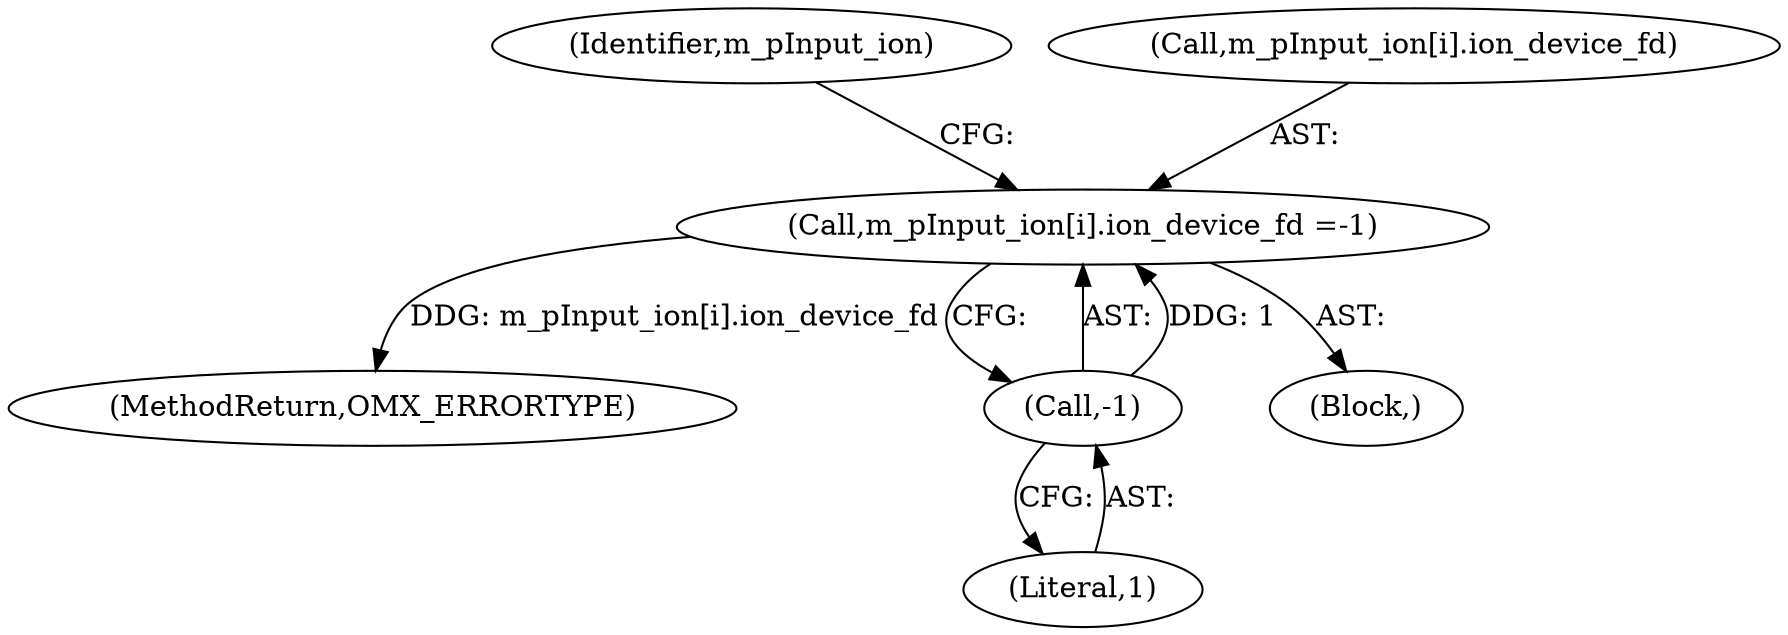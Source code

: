 digraph "0_Android_d575ecf607056d8e3328ef2eb56c52e98f81e87d@array" {
"1000240" [label="(Call,m_pInput_ion[i].ion_device_fd =-1)"];
"1000246" [label="(Call,-1)"];
"1000252" [label="(Identifier,m_pInput_ion)"];
"1000548" [label="(MethodReturn,OMX_ERRORTYPE)"];
"1000246" [label="(Call,-1)"];
"1000240" [label="(Call,m_pInput_ion[i].ion_device_fd =-1)"];
"1000231" [label="(Block,)"];
"1000247" [label="(Literal,1)"];
"1000241" [label="(Call,m_pInput_ion[i].ion_device_fd)"];
"1000240" -> "1000231"  [label="AST: "];
"1000240" -> "1000246"  [label="CFG: "];
"1000241" -> "1000240"  [label="AST: "];
"1000246" -> "1000240"  [label="AST: "];
"1000252" -> "1000240"  [label="CFG: "];
"1000240" -> "1000548"  [label="DDG: m_pInput_ion[i].ion_device_fd"];
"1000246" -> "1000240"  [label="DDG: 1"];
"1000246" -> "1000247"  [label="CFG: "];
"1000247" -> "1000246"  [label="AST: "];
}
